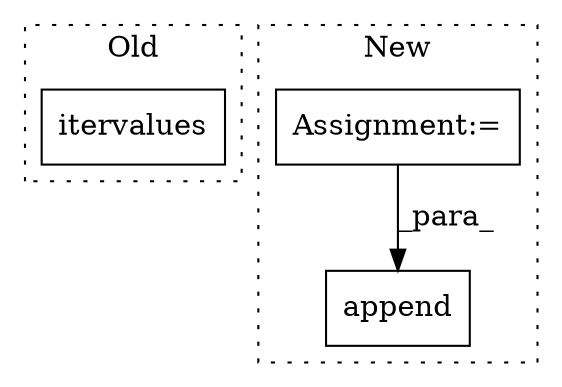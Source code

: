 digraph G {
subgraph cluster0 {
1 [label="itervalues" a="32" s="6385" l="12" shape="box"];
label = "Old";
style="dotted";
}
subgraph cluster1 {
2 [label="append" a="32" s="6313,6329" l="7,1" shape="box"];
3 [label="Assignment:=" a="7" s="6243" l="1" shape="box"];
label = "New";
style="dotted";
}
3 -> 2 [label="_para_"];
}